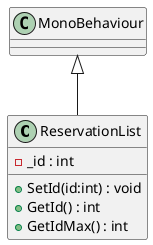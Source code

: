 @startuml
class ReservationList {
    - _id : int
    + SetId(id:int) : void
    + GetId() : int
    + GetIdMax() : int
}
MonoBehaviour <|-- ReservationList
@enduml
